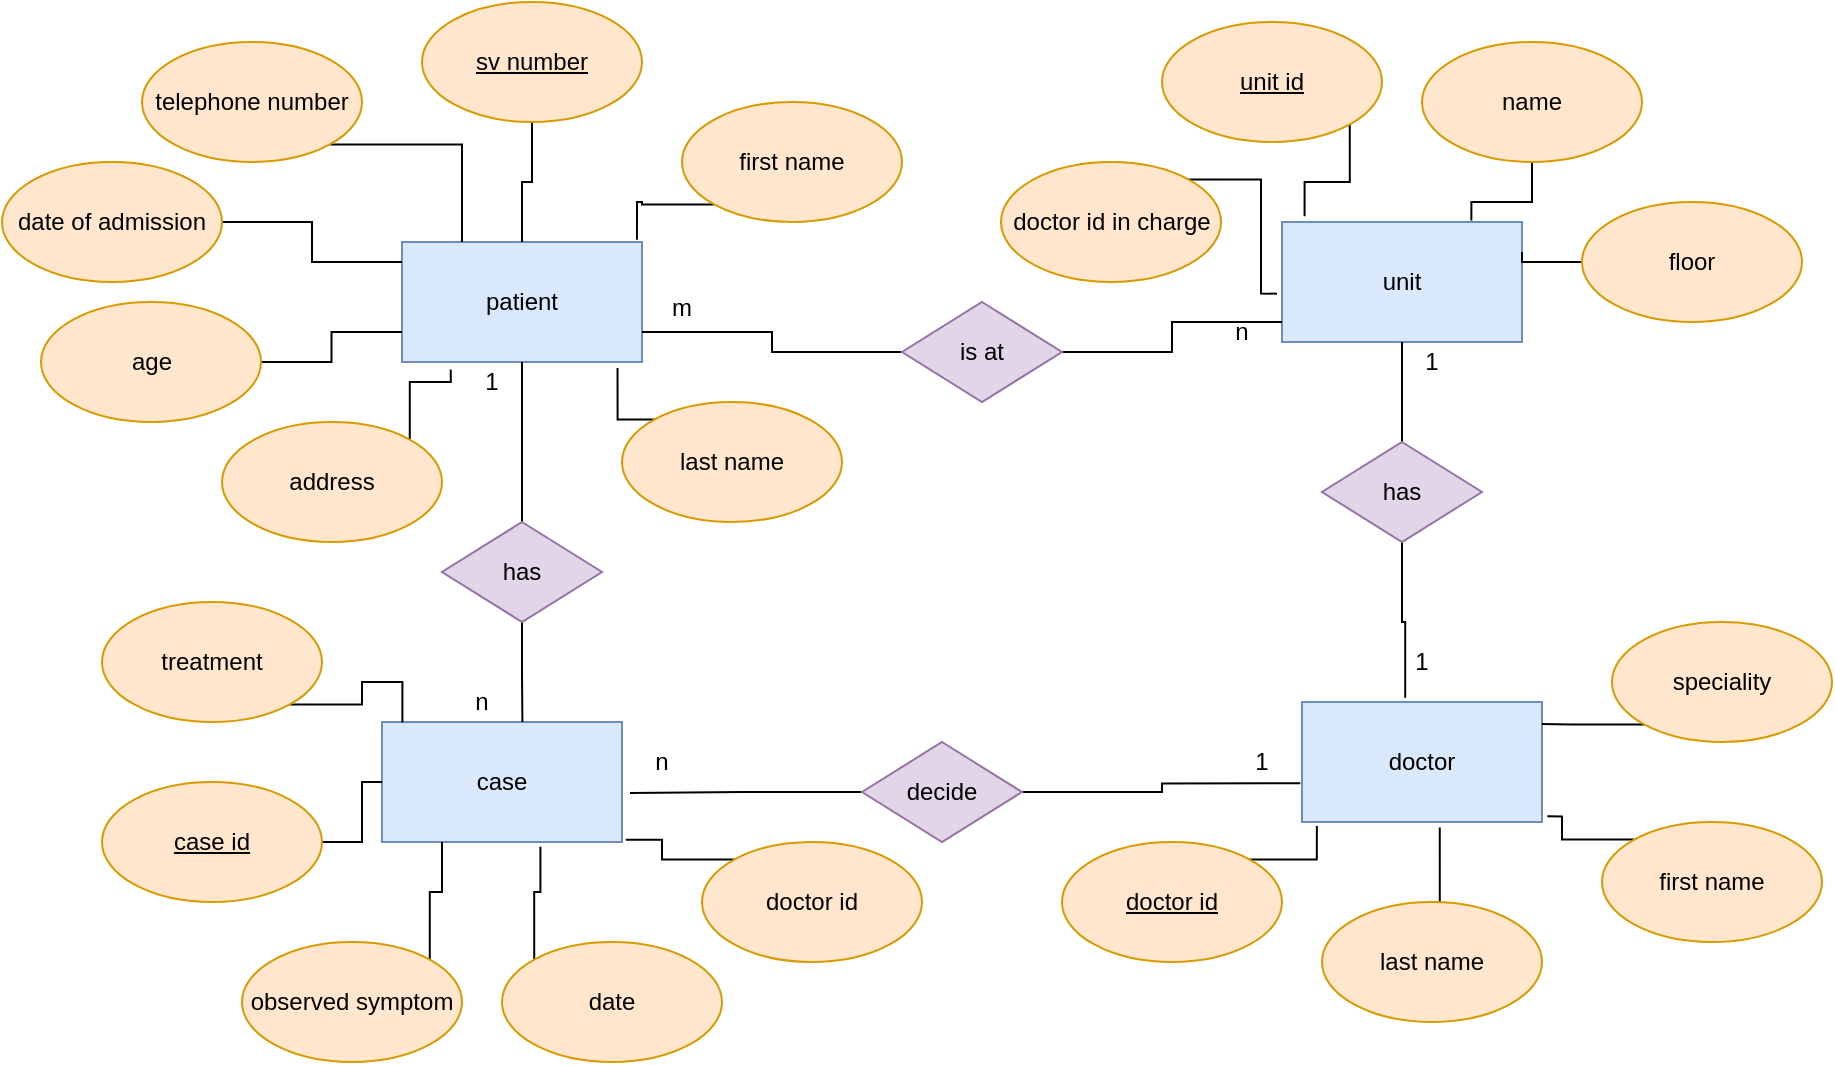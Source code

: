 <mxfile version="12.1.9" type="device" pages="1"><diagram id="cjwrWQjyrxTp8XGQaHpM" name="Page-1"><mxGraphModel dx="2216" dy="739" grid="1" gridSize="10" guides="1" tooltips="1" connect="1" arrows="1" fold="1" page="1" pageScale="1" pageWidth="850" pageHeight="1100" math="0" shadow="0"><root><mxCell id="0"/><mxCell id="1" parent="0"/><mxCell id="tHmovj9KRkeA5A138k8O-1" value="doctor" style="rounded=0;whiteSpace=wrap;html=1;fillColor=#dae8fc;strokeColor=#6c8ebf;" vertex="1" parent="1"><mxGeometry x="520" y="490" width="120" height="60" as="geometry"/></mxCell><mxCell id="tHmovj9KRkeA5A138k8O-2" value="case" style="rounded=0;whiteSpace=wrap;html=1;fillColor=#dae8fc;strokeColor=#6c8ebf;" vertex="1" parent="1"><mxGeometry x="60" y="500" width="120" height="60" as="geometry"/></mxCell><mxCell id="tHmovj9KRkeA5A138k8O-3" value="patient" style="rounded=0;whiteSpace=wrap;html=1;fillColor=#dae8fc;strokeColor=#6c8ebf;" vertex="1" parent="1"><mxGeometry x="70" y="260" width="120" height="60" as="geometry"/></mxCell><mxCell id="tHmovj9KRkeA5A138k8O-4" value="unit" style="rounded=0;whiteSpace=wrap;html=1;fillColor=#dae8fc;strokeColor=#6c8ebf;" vertex="1" parent="1"><mxGeometry x="510" y="250" width="120" height="60" as="geometry"/></mxCell><mxCell id="tHmovj9KRkeA5A138k8O-14" style="edgeStyle=orthogonalEdgeStyle;rounded=0;orthogonalLoop=1;jettySize=auto;html=1;exitX=1;exitY=1;exitDx=0;exitDy=0;entryX=0.25;entryY=0;entryDx=0;entryDy=0;endArrow=none;endFill=0;" edge="1" parent="1" source="tHmovj9KRkeA5A138k8O-6" target="tHmovj9KRkeA5A138k8O-3"><mxGeometry relative="1" as="geometry"/></mxCell><mxCell id="tHmovj9KRkeA5A138k8O-6" value="telephone number" style="ellipse;whiteSpace=wrap;html=1;fillColor=#ffe6cc;strokeColor=#d79b00;" vertex="1" parent="1"><mxGeometry x="-60" y="160" width="110" height="60" as="geometry"/></mxCell><mxCell id="tHmovj9KRkeA5A138k8O-17" style="edgeStyle=orthogonalEdgeStyle;rounded=0;orthogonalLoop=1;jettySize=auto;html=1;exitX=1;exitY=0;exitDx=0;exitDy=0;entryX=0.203;entryY=1.063;entryDx=0;entryDy=0;entryPerimeter=0;endArrow=none;endFill=0;" edge="1" parent="1" source="tHmovj9KRkeA5A138k8O-7" target="tHmovj9KRkeA5A138k8O-3"><mxGeometry relative="1" as="geometry"/></mxCell><mxCell id="tHmovj9KRkeA5A138k8O-7" value="address" style="ellipse;whiteSpace=wrap;html=1;fillColor=#ffe6cc;strokeColor=#d79b00;" vertex="1" parent="1"><mxGeometry x="-20" y="350" width="110" height="60" as="geometry"/></mxCell><mxCell id="tHmovj9KRkeA5A138k8O-20" style="edgeStyle=orthogonalEdgeStyle;rounded=0;orthogonalLoop=1;jettySize=auto;html=1;exitX=0;exitY=1;exitDx=0;exitDy=0;entryX=0.979;entryY=-0.018;entryDx=0;entryDy=0;entryPerimeter=0;endArrow=none;endFill=0;" edge="1" parent="1" source="tHmovj9KRkeA5A138k8O-8" target="tHmovj9KRkeA5A138k8O-3"><mxGeometry relative="1" as="geometry"/></mxCell><mxCell id="tHmovj9KRkeA5A138k8O-8" value="first name" style="ellipse;whiteSpace=wrap;html=1;fillColor=#ffe6cc;strokeColor=#d79b00;" vertex="1" parent="1"><mxGeometry x="210" y="190" width="110" height="60" as="geometry"/></mxCell><mxCell id="tHmovj9KRkeA5A138k8O-15" style="edgeStyle=orthogonalEdgeStyle;rounded=0;orthogonalLoop=1;jettySize=auto;html=1;entryX=0;entryY=0.167;entryDx=0;entryDy=0;entryPerimeter=0;endArrow=none;endFill=0;" edge="1" parent="1" source="tHmovj9KRkeA5A138k8O-9" target="tHmovj9KRkeA5A138k8O-3"><mxGeometry relative="1" as="geometry"/></mxCell><mxCell id="tHmovj9KRkeA5A138k8O-9" value="date of admission" style="ellipse;whiteSpace=wrap;html=1;fillColor=#ffe6cc;strokeColor=#d79b00;" vertex="1" parent="1"><mxGeometry x="-130" y="220" width="110" height="60" as="geometry"/></mxCell><mxCell id="tHmovj9KRkeA5A138k8O-16" style="edgeStyle=orthogonalEdgeStyle;rounded=0;orthogonalLoop=1;jettySize=auto;html=1;entryX=0;entryY=0.75;entryDx=0;entryDy=0;endArrow=none;endFill=0;" edge="1" parent="1" source="tHmovj9KRkeA5A138k8O-10" target="tHmovj9KRkeA5A138k8O-3"><mxGeometry relative="1" as="geometry"/></mxCell><mxCell id="tHmovj9KRkeA5A138k8O-10" value="age" style="ellipse;whiteSpace=wrap;html=1;fillColor=#ffe6cc;strokeColor=#d79b00;" vertex="1" parent="1"><mxGeometry x="-110.5" y="290" width="110" height="60" as="geometry"/></mxCell><mxCell id="tHmovj9KRkeA5A138k8O-13" style="edgeStyle=orthogonalEdgeStyle;rounded=0;orthogonalLoop=1;jettySize=auto;html=1;endArrow=none;endFill=0;" edge="1" parent="1" source="tHmovj9KRkeA5A138k8O-11" target="tHmovj9KRkeA5A138k8O-3"><mxGeometry relative="1" as="geometry"/></mxCell><mxCell id="tHmovj9KRkeA5A138k8O-11" value="&lt;u&gt;sv number&lt;/u&gt;" style="ellipse;whiteSpace=wrap;html=1;fillColor=#ffe6cc;strokeColor=#d79b00;" vertex="1" parent="1"><mxGeometry x="80" y="140" width="110" height="60" as="geometry"/></mxCell><mxCell id="tHmovj9KRkeA5A138k8O-18" style="edgeStyle=orthogonalEdgeStyle;rounded=0;orthogonalLoop=1;jettySize=auto;html=1;exitX=0;exitY=0;exitDx=0;exitDy=0;entryX=0.898;entryY=1.051;entryDx=0;entryDy=0;entryPerimeter=0;endArrow=none;endFill=0;" edge="1" parent="1" source="tHmovj9KRkeA5A138k8O-12" target="tHmovj9KRkeA5A138k8O-3"><mxGeometry relative="1" as="geometry"/></mxCell><mxCell id="tHmovj9KRkeA5A138k8O-12" value="last name" style="ellipse;whiteSpace=wrap;html=1;fillColor=#ffe6cc;strokeColor=#d79b00;" vertex="1" parent="1"><mxGeometry x="180" y="340" width="110" height="60" as="geometry"/></mxCell><mxCell id="tHmovj9KRkeA5A138k8O-25" style="edgeStyle=orthogonalEdgeStyle;rounded=0;orthogonalLoop=1;jettySize=auto;html=1;exitX=1;exitY=1;exitDx=0;exitDy=0;entryX=0.094;entryY=-0.047;entryDx=0;entryDy=0;entryPerimeter=0;endArrow=none;endFill=0;" edge="1" parent="1" source="tHmovj9KRkeA5A138k8O-21" target="tHmovj9KRkeA5A138k8O-4"><mxGeometry relative="1" as="geometry"/></mxCell><mxCell id="tHmovj9KRkeA5A138k8O-21" value="&lt;u&gt;unit id&lt;/u&gt;" style="ellipse;whiteSpace=wrap;html=1;fillColor=#ffe6cc;strokeColor=#d79b00;" vertex="1" parent="1"><mxGeometry x="450" y="150" width="110" height="60" as="geometry"/></mxCell><mxCell id="tHmovj9KRkeA5A138k8O-26" style="edgeStyle=orthogonalEdgeStyle;rounded=0;orthogonalLoop=1;jettySize=auto;html=1;exitX=0.5;exitY=1;exitDx=0;exitDy=0;entryX=0.789;entryY=-0.012;entryDx=0;entryDy=0;entryPerimeter=0;endArrow=none;endFill=0;" edge="1" parent="1" source="tHmovj9KRkeA5A138k8O-22" target="tHmovj9KRkeA5A138k8O-4"><mxGeometry relative="1" as="geometry"/></mxCell><mxCell id="tHmovj9KRkeA5A138k8O-22" value="name" style="ellipse;whiteSpace=wrap;html=1;fillColor=#ffe6cc;strokeColor=#d79b00;" vertex="1" parent="1"><mxGeometry x="580" y="160" width="110" height="60" as="geometry"/></mxCell><mxCell id="tHmovj9KRkeA5A138k8O-27" style="edgeStyle=orthogonalEdgeStyle;rounded=0;orthogonalLoop=1;jettySize=auto;html=1;exitX=0;exitY=0.5;exitDx=0;exitDy=0;entryX=1;entryY=0.25;entryDx=0;entryDy=0;endArrow=none;endFill=0;" edge="1" parent="1" source="tHmovj9KRkeA5A138k8O-23" target="tHmovj9KRkeA5A138k8O-4"><mxGeometry relative="1" as="geometry"/></mxCell><mxCell id="tHmovj9KRkeA5A138k8O-23" value="floor" style="ellipse;whiteSpace=wrap;html=1;fillColor=#ffe6cc;strokeColor=#d79b00;" vertex="1" parent="1"><mxGeometry x="660" y="240" width="110" height="60" as="geometry"/></mxCell><mxCell id="tHmovj9KRkeA5A138k8O-39" style="edgeStyle=orthogonalEdgeStyle;rounded=0;orthogonalLoop=1;jettySize=auto;html=1;exitX=1;exitY=0;exitDx=0;exitDy=0;entryX=0.062;entryY=1.034;entryDx=0;entryDy=0;entryPerimeter=0;endArrow=none;endFill=0;" edge="1" parent="1" source="tHmovj9KRkeA5A138k8O-29" target="tHmovj9KRkeA5A138k8O-1"><mxGeometry relative="1" as="geometry"/></mxCell><mxCell id="tHmovj9KRkeA5A138k8O-29" value="&lt;u&gt;doctor id&lt;/u&gt;" style="ellipse;whiteSpace=wrap;html=1;fillColor=#ffe6cc;strokeColor=#d79b00;" vertex="1" parent="1"><mxGeometry x="400" y="560" width="110" height="60" as="geometry"/></mxCell><mxCell id="tHmovj9KRkeA5A138k8O-33" style="edgeStyle=orthogonalEdgeStyle;rounded=0;orthogonalLoop=1;jettySize=auto;html=1;exitX=0;exitY=1;exitDx=0;exitDy=0;entryX=0.999;entryY=0.183;entryDx=0;entryDy=0;entryPerimeter=0;endArrow=none;endFill=0;" edge="1" parent="1" source="tHmovj9KRkeA5A138k8O-30" target="tHmovj9KRkeA5A138k8O-1"><mxGeometry relative="1" as="geometry"/></mxCell><mxCell id="tHmovj9KRkeA5A138k8O-30" value="speciality" style="ellipse;whiteSpace=wrap;html=1;fillColor=#ffe6cc;strokeColor=#d79b00;" vertex="1" parent="1"><mxGeometry x="675" y="450" width="110" height="60" as="geometry"/></mxCell><mxCell id="tHmovj9KRkeA5A138k8O-36" style="edgeStyle=orthogonalEdgeStyle;rounded=0;orthogonalLoop=1;jettySize=auto;html=1;exitX=0.5;exitY=0;exitDx=0;exitDy=0;entryX=0.574;entryY=1.045;entryDx=0;entryDy=0;entryPerimeter=0;endArrow=none;endFill=0;" edge="1" parent="1" source="tHmovj9KRkeA5A138k8O-31" target="tHmovj9KRkeA5A138k8O-1"><mxGeometry relative="1" as="geometry"/></mxCell><mxCell id="tHmovj9KRkeA5A138k8O-31" value="last name" style="ellipse;whiteSpace=wrap;html=1;fillColor=#ffe6cc;strokeColor=#d79b00;" vertex="1" parent="1"><mxGeometry x="530" y="590" width="110" height="60" as="geometry"/></mxCell><mxCell id="tHmovj9KRkeA5A138k8O-35" style="edgeStyle=orthogonalEdgeStyle;rounded=0;orthogonalLoop=1;jettySize=auto;html=1;exitX=0;exitY=0;exitDx=0;exitDy=0;entryX=1.022;entryY=0.953;entryDx=0;entryDy=0;entryPerimeter=0;endArrow=none;endFill=0;" edge="1" parent="1" source="tHmovj9KRkeA5A138k8O-32" target="tHmovj9KRkeA5A138k8O-1"><mxGeometry relative="1" as="geometry"/></mxCell><mxCell id="tHmovj9KRkeA5A138k8O-32" value="first name" style="ellipse;whiteSpace=wrap;html=1;fillColor=#ffe6cc;strokeColor=#d79b00;" vertex="1" parent="1"><mxGeometry x="670" y="550" width="110" height="60" as="geometry"/></mxCell><mxCell id="tHmovj9KRkeA5A138k8O-46" style="edgeStyle=orthogonalEdgeStyle;rounded=0;orthogonalLoop=1;jettySize=auto;html=1;exitX=1;exitY=1;exitDx=0;exitDy=0;entryX=0.085;entryY=0.005;entryDx=0;entryDy=0;entryPerimeter=0;endArrow=none;endFill=0;" edge="1" parent="1" source="tHmovj9KRkeA5A138k8O-42" target="tHmovj9KRkeA5A138k8O-2"><mxGeometry relative="1" as="geometry"/></mxCell><mxCell id="tHmovj9KRkeA5A138k8O-42" value="treatment" style="ellipse;whiteSpace=wrap;html=1;fillColor=#ffe6cc;strokeColor=#d79b00;" vertex="1" parent="1"><mxGeometry x="-80" y="440" width="110" height="60" as="geometry"/></mxCell><mxCell id="tHmovj9KRkeA5A138k8O-48" style="edgeStyle=orthogonalEdgeStyle;rounded=0;orthogonalLoop=1;jettySize=auto;html=1;exitX=1;exitY=0;exitDx=0;exitDy=0;entryX=0.25;entryY=1;entryDx=0;entryDy=0;endArrow=none;endFill=0;" edge="1" parent="1" source="tHmovj9KRkeA5A138k8O-43" target="tHmovj9KRkeA5A138k8O-2"><mxGeometry relative="1" as="geometry"/></mxCell><mxCell id="tHmovj9KRkeA5A138k8O-43" value="observed symptom" style="ellipse;whiteSpace=wrap;html=1;fillColor=#ffe6cc;strokeColor=#d79b00;" vertex="1" parent="1"><mxGeometry x="-10" y="610" width="110" height="60" as="geometry"/></mxCell><mxCell id="tHmovj9KRkeA5A138k8O-49" style="edgeStyle=orthogonalEdgeStyle;rounded=0;orthogonalLoop=1;jettySize=auto;html=1;exitX=0;exitY=0;exitDx=0;exitDy=0;entryX=0.66;entryY=1.04;entryDx=0;entryDy=0;entryPerimeter=0;endArrow=none;endFill=0;" edge="1" parent="1" source="tHmovj9KRkeA5A138k8O-44" target="tHmovj9KRkeA5A138k8O-2"><mxGeometry relative="1" as="geometry"/></mxCell><mxCell id="tHmovj9KRkeA5A138k8O-44" value="date" style="ellipse;whiteSpace=wrap;html=1;fillColor=#ffe6cc;strokeColor=#d79b00;" vertex="1" parent="1"><mxGeometry x="120" y="610" width="110" height="60" as="geometry"/></mxCell><mxCell id="tHmovj9KRkeA5A138k8O-47" style="edgeStyle=orthogonalEdgeStyle;rounded=0;orthogonalLoop=1;jettySize=auto;html=1;endArrow=none;endFill=0;" edge="1" parent="1" source="tHmovj9KRkeA5A138k8O-45" target="tHmovj9KRkeA5A138k8O-2"><mxGeometry relative="1" as="geometry"/></mxCell><mxCell id="tHmovj9KRkeA5A138k8O-45" value="&lt;u&gt;case id&lt;/u&gt;" style="ellipse;whiteSpace=wrap;html=1;fillColor=#ffe6cc;strokeColor=#d79b00;" vertex="1" parent="1"><mxGeometry x="-80" y="530" width="110" height="60" as="geometry"/></mxCell><mxCell id="tHmovj9KRkeA5A138k8O-53" style="edgeStyle=orthogonalEdgeStyle;rounded=0;orthogonalLoop=1;jettySize=auto;html=1;exitX=0.5;exitY=0;exitDx=0;exitDy=0;entryX=0.5;entryY=1;entryDx=0;entryDy=0;endArrow=none;endFill=0;" edge="1" parent="1" source="tHmovj9KRkeA5A138k8O-50" target="tHmovj9KRkeA5A138k8O-4"><mxGeometry relative="1" as="geometry"/></mxCell><mxCell id="tHmovj9KRkeA5A138k8O-54" style="edgeStyle=orthogonalEdgeStyle;rounded=0;orthogonalLoop=1;jettySize=auto;html=1;exitX=0.5;exitY=1;exitDx=0;exitDy=0;entryX=0.43;entryY=-0.035;entryDx=0;entryDy=0;entryPerimeter=0;endArrow=none;endFill=0;" edge="1" parent="1" source="tHmovj9KRkeA5A138k8O-50" target="tHmovj9KRkeA5A138k8O-1"><mxGeometry relative="1" as="geometry"/></mxCell><mxCell id="tHmovj9KRkeA5A138k8O-50" value="has" style="rhombus;whiteSpace=wrap;html=1;fillColor=#e1d5e7;strokeColor=#9673a6;" vertex="1" parent="1"><mxGeometry x="530" y="360" width="80" height="50" as="geometry"/></mxCell><mxCell id="tHmovj9KRkeA5A138k8O-59" style="edgeStyle=orthogonalEdgeStyle;rounded=0;orthogonalLoop=1;jettySize=auto;html=1;exitX=1;exitY=0;exitDx=0;exitDy=0;entryX=-0.021;entryY=0.597;entryDx=0;entryDy=0;entryPerimeter=0;endArrow=none;endFill=0;" edge="1" parent="1" source="tHmovj9KRkeA5A138k8O-55" target="tHmovj9KRkeA5A138k8O-4"><mxGeometry relative="1" as="geometry"/></mxCell><mxCell id="tHmovj9KRkeA5A138k8O-55" value="doctor id in charge" style="ellipse;whiteSpace=wrap;html=1;fillColor=#ffe6cc;strokeColor=#d79b00;" vertex="1" parent="1"><mxGeometry x="369.5" y="220" width="110" height="60" as="geometry"/></mxCell><mxCell id="tHmovj9KRkeA5A138k8O-75" style="edgeStyle=orthogonalEdgeStyle;rounded=0;orthogonalLoop=1;jettySize=auto;html=1;exitX=0;exitY=0;exitDx=0;exitDy=0;entryX=1.016;entryY=0.982;entryDx=0;entryDy=0;entryPerimeter=0;endArrow=none;endFill=0;" edge="1" parent="1" source="tHmovj9KRkeA5A138k8O-56" target="tHmovj9KRkeA5A138k8O-2"><mxGeometry relative="1" as="geometry"/></mxCell><mxCell id="tHmovj9KRkeA5A138k8O-56" value="doctor id" style="ellipse;whiteSpace=wrap;html=1;fillColor=#ffe6cc;strokeColor=#d79b00;" vertex="1" parent="1"><mxGeometry x="220" y="560" width="110" height="60" as="geometry"/></mxCell><mxCell id="tHmovj9KRkeA5A138k8O-61" value="1" style="text;html=1;strokeColor=none;fillColor=none;align=center;verticalAlign=middle;whiteSpace=wrap;rounded=0;" vertex="1" parent="1"><mxGeometry x="565" y="310" width="40" height="20" as="geometry"/></mxCell><mxCell id="tHmovj9KRkeA5A138k8O-64" value="1" style="text;html=1;strokeColor=none;fillColor=none;align=center;verticalAlign=middle;whiteSpace=wrap;rounded=0;" vertex="1" parent="1"><mxGeometry x="560" y="460" width="40" height="20" as="geometry"/></mxCell><mxCell id="tHmovj9KRkeA5A138k8O-66" style="edgeStyle=orthogonalEdgeStyle;rounded=0;orthogonalLoop=1;jettySize=auto;html=1;entryX=1.033;entryY=0.591;entryDx=0;entryDy=0;entryPerimeter=0;endArrow=none;endFill=0;" edge="1" parent="1" source="tHmovj9KRkeA5A138k8O-65" target="tHmovj9KRkeA5A138k8O-2"><mxGeometry relative="1" as="geometry"/></mxCell><mxCell id="tHmovj9KRkeA5A138k8O-67" style="edgeStyle=orthogonalEdgeStyle;rounded=0;orthogonalLoop=1;jettySize=auto;html=1;entryX=-0.007;entryY=0.678;entryDx=0;entryDy=0;entryPerimeter=0;endArrow=none;endFill=0;" edge="1" parent="1" source="tHmovj9KRkeA5A138k8O-65" target="tHmovj9KRkeA5A138k8O-1"><mxGeometry relative="1" as="geometry"/></mxCell><mxCell id="tHmovj9KRkeA5A138k8O-65" value="decide" style="rhombus;whiteSpace=wrap;html=1;fillColor=#e1d5e7;strokeColor=#9673a6;" vertex="1" parent="1"><mxGeometry x="300" y="510" width="80" height="50" as="geometry"/></mxCell><mxCell id="tHmovj9KRkeA5A138k8O-69" style="edgeStyle=orthogonalEdgeStyle;rounded=0;orthogonalLoop=1;jettySize=auto;html=1;entryX=0.5;entryY=1;entryDx=0;entryDy=0;endArrow=none;endFill=0;" edge="1" parent="1" source="tHmovj9KRkeA5A138k8O-68" target="tHmovj9KRkeA5A138k8O-3"><mxGeometry relative="1" as="geometry"/></mxCell><mxCell id="tHmovj9KRkeA5A138k8O-70" style="edgeStyle=orthogonalEdgeStyle;rounded=0;orthogonalLoop=1;jettySize=auto;html=1;exitX=0.5;exitY=1;exitDx=0;exitDy=0;entryX=0.585;entryY=0;entryDx=0;entryDy=0;entryPerimeter=0;endArrow=none;endFill=0;" edge="1" parent="1" source="tHmovj9KRkeA5A138k8O-68" target="tHmovj9KRkeA5A138k8O-2"><mxGeometry relative="1" as="geometry"/></mxCell><mxCell id="tHmovj9KRkeA5A138k8O-68" value="has" style="rhombus;whiteSpace=wrap;html=1;fillColor=#e1d5e7;strokeColor=#9673a6;" vertex="1" parent="1"><mxGeometry x="90" y="400" width="80" height="50" as="geometry"/></mxCell><mxCell id="tHmovj9KRkeA5A138k8O-71" value="1" style="text;html=1;strokeColor=none;fillColor=none;align=center;verticalAlign=middle;whiteSpace=wrap;rounded=0;" vertex="1" parent="1"><mxGeometry x="480" y="510" width="40" height="20" as="geometry"/></mxCell><mxCell id="tHmovj9KRkeA5A138k8O-72" value="n" style="text;html=1;strokeColor=none;fillColor=none;align=center;verticalAlign=middle;whiteSpace=wrap;rounded=0;" vertex="1" parent="1"><mxGeometry x="180" y="510" width="40" height="20" as="geometry"/></mxCell><mxCell id="tHmovj9KRkeA5A138k8O-73" value="n" style="text;html=1;strokeColor=none;fillColor=none;align=center;verticalAlign=middle;whiteSpace=wrap;rounded=0;" vertex="1" parent="1"><mxGeometry x="90" y="480" width="40" height="20" as="geometry"/></mxCell><mxCell id="tHmovj9KRkeA5A138k8O-74" value="1" style="text;html=1;strokeColor=none;fillColor=none;align=center;verticalAlign=middle;whiteSpace=wrap;rounded=0;" vertex="1" parent="1"><mxGeometry x="95" y="320" width="40" height="20" as="geometry"/></mxCell><mxCell id="tHmovj9KRkeA5A138k8O-77" style="edgeStyle=orthogonalEdgeStyle;rounded=0;orthogonalLoop=1;jettySize=auto;html=1;entryX=1;entryY=0.75;entryDx=0;entryDy=0;endArrow=none;endFill=0;" edge="1" parent="1" source="tHmovj9KRkeA5A138k8O-76" target="tHmovj9KRkeA5A138k8O-3"><mxGeometry relative="1" as="geometry"/></mxCell><mxCell id="tHmovj9KRkeA5A138k8O-78" style="edgeStyle=orthogonalEdgeStyle;rounded=0;orthogonalLoop=1;jettySize=auto;html=1;entryX=0;entryY=0.833;entryDx=0;entryDy=0;entryPerimeter=0;endArrow=none;endFill=0;" edge="1" parent="1" source="tHmovj9KRkeA5A138k8O-76" target="tHmovj9KRkeA5A138k8O-4"><mxGeometry relative="1" as="geometry"/></mxCell><mxCell id="tHmovj9KRkeA5A138k8O-76" value="is at" style="rhombus;whiteSpace=wrap;html=1;fillColor=#e1d5e7;strokeColor=#9673a6;" vertex="1" parent="1"><mxGeometry x="320" y="290" width="80" height="50" as="geometry"/></mxCell><mxCell id="tHmovj9KRkeA5A138k8O-79" value="n" style="text;html=1;strokeColor=none;fillColor=none;align=center;verticalAlign=middle;whiteSpace=wrap;rounded=0;" vertex="1" parent="1"><mxGeometry x="470" y="295" width="40" height="20" as="geometry"/></mxCell><mxCell id="tHmovj9KRkeA5A138k8O-80" value="m" style="text;html=1;strokeColor=none;fillColor=none;align=center;verticalAlign=middle;whiteSpace=wrap;rounded=0;" vertex="1" parent="1"><mxGeometry x="190" y="280" width="40" height="25" as="geometry"/></mxCell></root></mxGraphModel></diagram></mxfile>